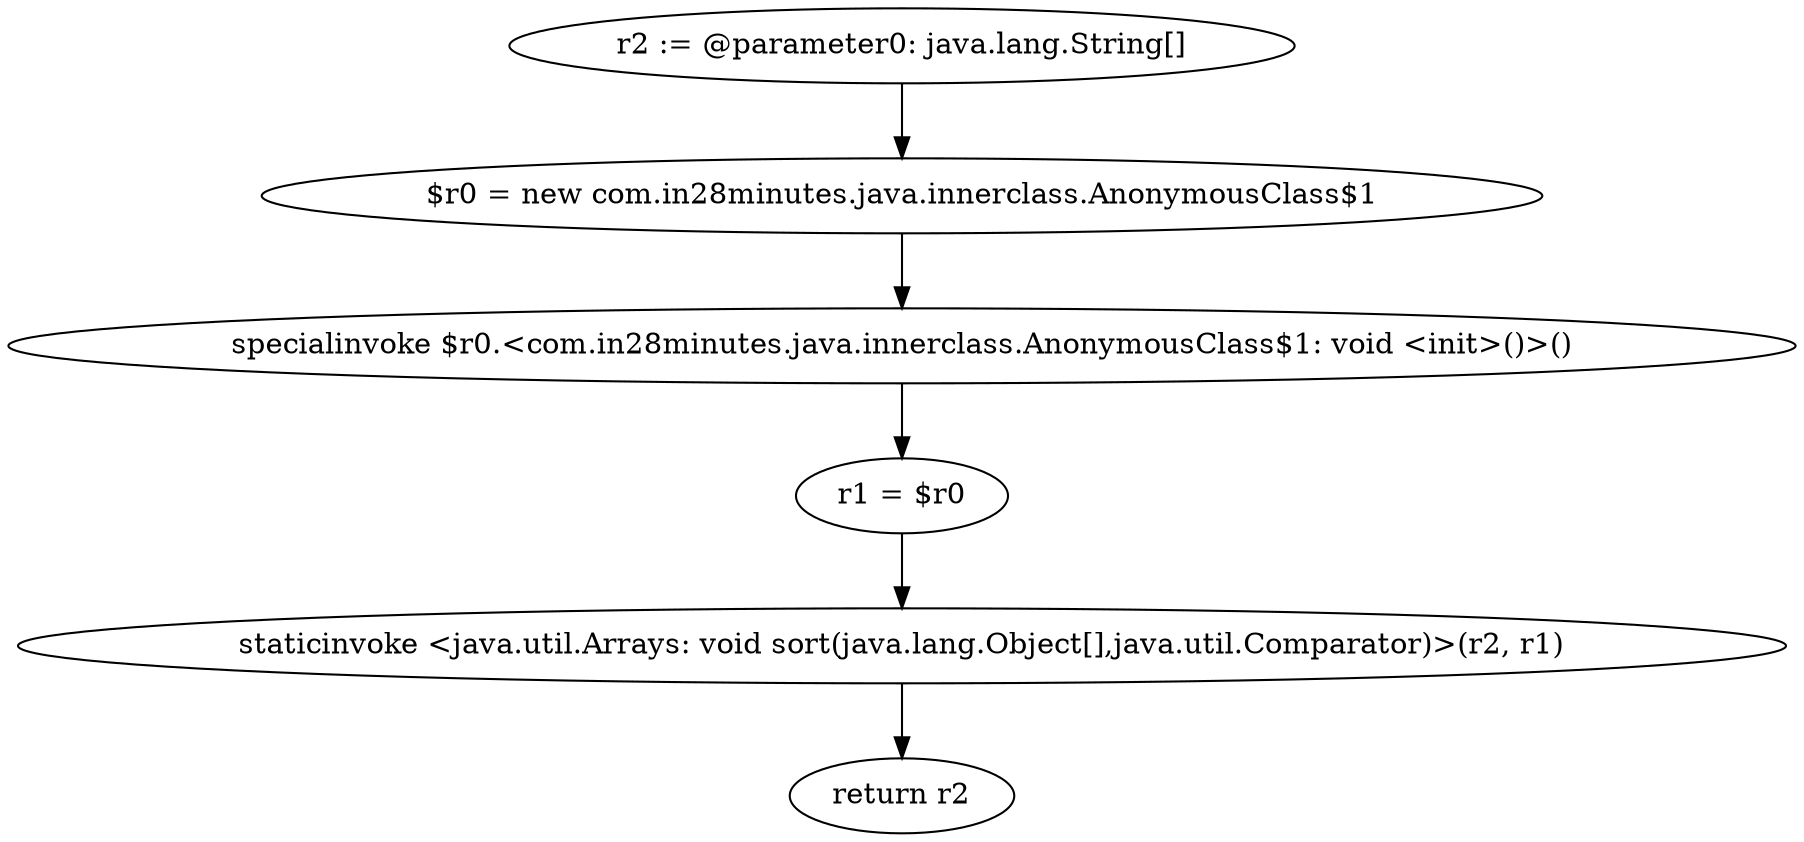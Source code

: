 digraph "unitGraph" {
    "r2 := @parameter0: java.lang.String[]"
    "$r0 = new com.in28minutes.java.innerclass.AnonymousClass$1"
    "specialinvoke $r0.<com.in28minutes.java.innerclass.AnonymousClass$1: void <init>()>()"
    "r1 = $r0"
    "staticinvoke <java.util.Arrays: void sort(java.lang.Object[],java.util.Comparator)>(r2, r1)"
    "return r2"
    "r2 := @parameter0: java.lang.String[]"->"$r0 = new com.in28minutes.java.innerclass.AnonymousClass$1";
    "$r0 = new com.in28minutes.java.innerclass.AnonymousClass$1"->"specialinvoke $r0.<com.in28minutes.java.innerclass.AnonymousClass$1: void <init>()>()";
    "specialinvoke $r0.<com.in28minutes.java.innerclass.AnonymousClass$1: void <init>()>()"->"r1 = $r0";
    "r1 = $r0"->"staticinvoke <java.util.Arrays: void sort(java.lang.Object[],java.util.Comparator)>(r2, r1)";
    "staticinvoke <java.util.Arrays: void sort(java.lang.Object[],java.util.Comparator)>(r2, r1)"->"return r2";
}
